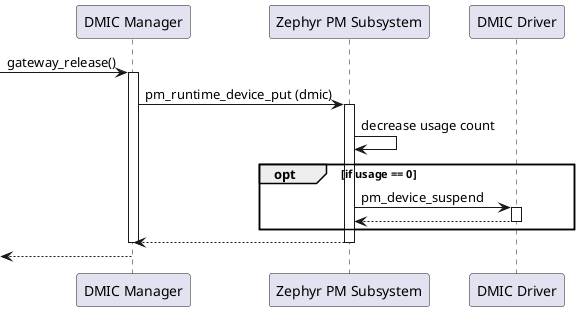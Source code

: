 @startuml

participant "DMIC Manager" as dmic_manager
participant "Zephyr PM Subsystem" as zephyr_pm
participant "DMIC Driver" as dmic_driver

-> dmic_manager : gateway_release()
	activate dmic_manager
	dmic_manager -> zephyr_pm : pm_runtime_device_put (dmic)

		activate zephyr_pm
		zephyr_pm -> zephyr_pm : decrease usage count
		opt if usage == 0
		zephyr_pm -> dmic_driver : pm_device_suspend
			activate dmic_driver
			return
		end
		return

	deactivate dmic_manager
<-- dmic_manager

@enduml
